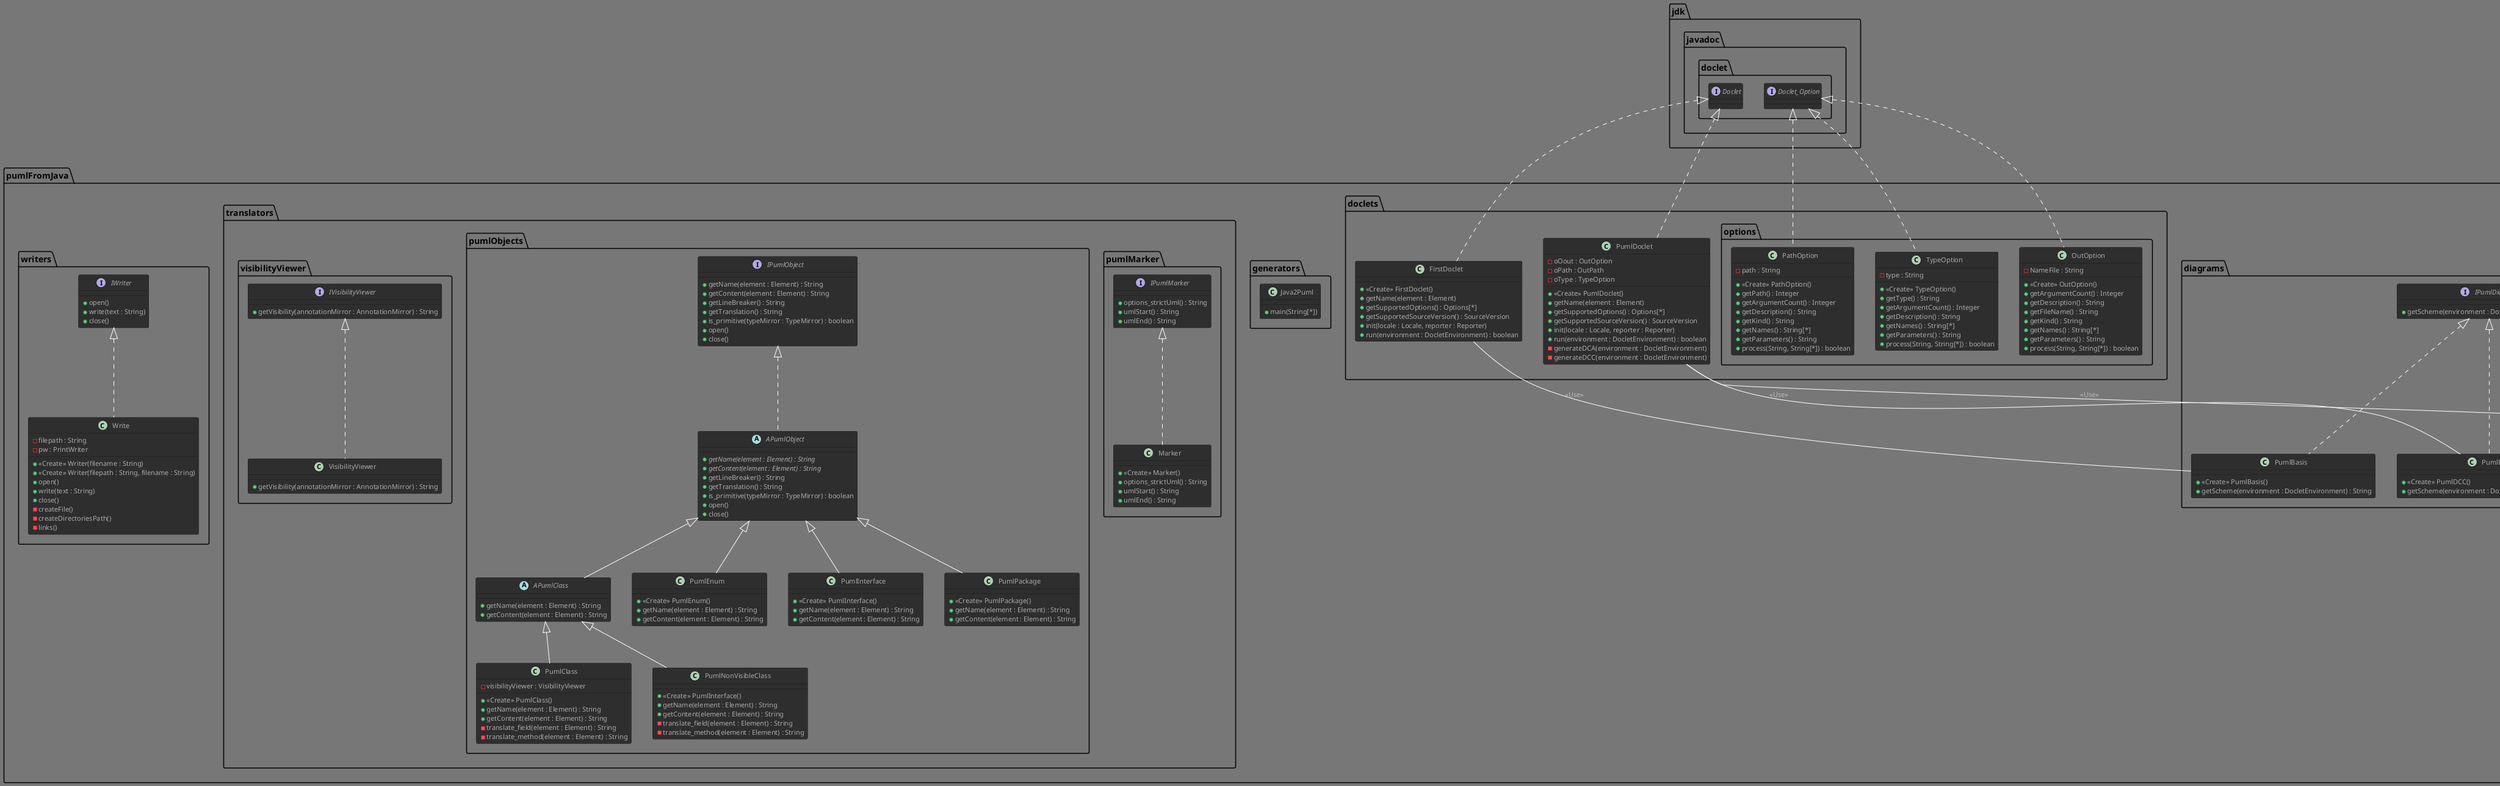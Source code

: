 @startuml
!theme reddress-darkgreen

package jdk.javadoc.doclet {
    interface Doclet
    interface Doclet_Option
}



package pumlFromJava {


    package diagrams {

        interface IPumlDiagram {
            + getScheme(environment : DocletEnvironment) : String
        }

        class PumlBasis implements IPumlDiagram { /' week 1 '/
            + <<Create>> PumlBasis()
            + getScheme(environment : DocletEnvironment) : String
        }

        class PumlDCA implements IPumlDiagram {
            + <<Create>> PumlDCA()
            + getScheme(environment : DocletEnvironment) : String
        }

        class PumlDCC implements IPumlDiagram {
            + <<Create>> PumlDCC()
            + getScheme(environment : DocletEnvironment) : String
        }
    }


    package doclets {

        package options {

            class OutOption implements jdk.javadoc.doclet.Doclet_Option {
                - NameFile : String
                + <<Create>> OutOption()
                + getArgumentCount() : Integer
                + getDescription() : String
                + getFileName() : String
                + getKind() : String
                + getNames() : String[*]
                + getParameters() : String
                + process(String, String[*]) : boolean
            }

            class PathOption implements jdk.javadoc.doclet.Doclet_Option {
                - path : String
                + <<Create>> PathOption()
                + getPath() : Integer
                + getArgumentCount() : Integer
                + getDescription() : String
                + getKind() : String
                + getNames() : String[*]
                + getParameters() : String
                + process(String, String[*]) : boolean
            }

            class TypeOption implements jdk.javadoc.doclet.Doclet_Option {
                - type : String
                + <<Create>> TypeOption()
                + getType() : String
                + getArgumentCount() : Integer
                + getDescription() : String
                + getNames() : String[*]
                + getParameters() : String
                + process(String, String[*]) : boolean
            }
        }

        class FirstDoclet implements jdk.javadoc.doclet.Doclet {
            + <<Create>> FirstDoclet()
            + getName(element : Element)
            + getSupportedOptions() : Options[*]
            + getSupportedSourceVersion() : SourceVersion
            + init(locale : Locale, reporter : Reporter)
            + run(environment : DocletEnvironment) : boolean
        }

        class PumlDoclet implements jdk.javadoc.doclet.Doclet {
           - oOout : OutOption
           - oPath : OutPath
           - oType : TypeOption
           + <<Create>> PumlDoclet()
           + getName(element : Element)
           + getSupportedOptions() : Options[*]
           + getSupportedSourceVersion() : SourceVersion
           + init(locale : Locale, reporter : Reporter)
           + run(environment : DocletEnvironment) : boolean
           - generateDCA(environment : DocletEnvironment)
           - generateDCC(environment : DocletEnvironment)
        }
    }


    package generators {
            class Java2Puml {
                + main(String[*])
            }
    }


    package translators {

        package pumlMarker {

            interface IPumlMarker{
               +options_strictUml() : String
               +umlStart() : String
               +umlEnd() : String
            }

            class Marker implements IPumlMarker {
                + <<Create>> Marker()
                + options_strictUml() : String
                + umlStart() : String
                + umlEnd() : String
            }
        }


        package pumlObjects {

            interface IPumlObject{
                + getName(element : Element) : String
                + getContent(element : Element) : String
                + getLineBreaker() : String
                + getTranslation() : String
                + is_primitive(typeMirror : TypeMirror) : boolean
                + open()
                + close()
            }

            abstract APumlObject implements IPumlObject{
                + {abstract} getName(element : Element) : String
                + {abstract} getContent(element : Element) : String
                + getLineBreaker() : String
                + getTranslation() : String
                + is_primitive(typeMirror : TypeMirror) : boolean
                + open()
                + close()
            }

            abstract APumlClass extends APumlObject {
                 + getName(element : Element) : String
                 + getContent(element : Element) : String
            }

            class PumlClass extends APumlClass {
                - visibilityViewer : VisibilityViewer
                + <<Create>> PumlClass()
                + getName(element : Element) : String
                + getContent(element : Element) : String
                - translate_field(element : Element) : String
                - translate_method(element : Element) : String
            }

            class PumlEnum extends APumlObject {
                + <<Create>> PumlEnum()
                + getName(element : Element) : String
                + getContent(element : Element) : String
            }

            class PumlInterface extends APumlObject {
                 + <<Create>> PumlInterface()
                 + getName(element : Element) : String
                 + getContent(element : Element) : String
            }

            class PumlNonVisibleClass extends APumlClass{
                + <<Create>> PumlInterface()
                + getName(element : Element) : String
                + getContent(element : Element) : String
                - translate_field(element : Element) : String
                - translate_method(element : Element) : String
            }

            class PumlPackage extends APumlObject {
                + <<Create>> PumlPackage()
                + getName(element : Element) : String
                + getContent(element : Element) : String
            }
        }


        package visibilityViewer {

            interface IVisibilityViewer{
                + getVisibility(annotationMirror : AnnotationMirror) : String
            }

            class VisibilityViewer implements IVisibilityViewer {
                + getVisibility(annotationMirror : AnnotationMirror) : String
            }
        }
    }


    package writers {

        interface IWriter{
            + open()
            + write(text : String)
            + close()
        }

        class Write implements IWriter{
            - filepath : String
            - pw : PrintWriter
            + <<Create>> Writer(filename : String)
            + <<Create>> Writer(filepath : String, filename : String)
            + open()
            + write(text : String)
            + close()
            - createFile()
            - createDirectoriesPath()
            - links()
        }
    }
}

FirstDoclet -- PumlBasis : <<Use>>
PumlDoclet -- PumlDCA : <<Use>>
PumlDoclet -- PumlDCC : <<Use>>

@enduml

